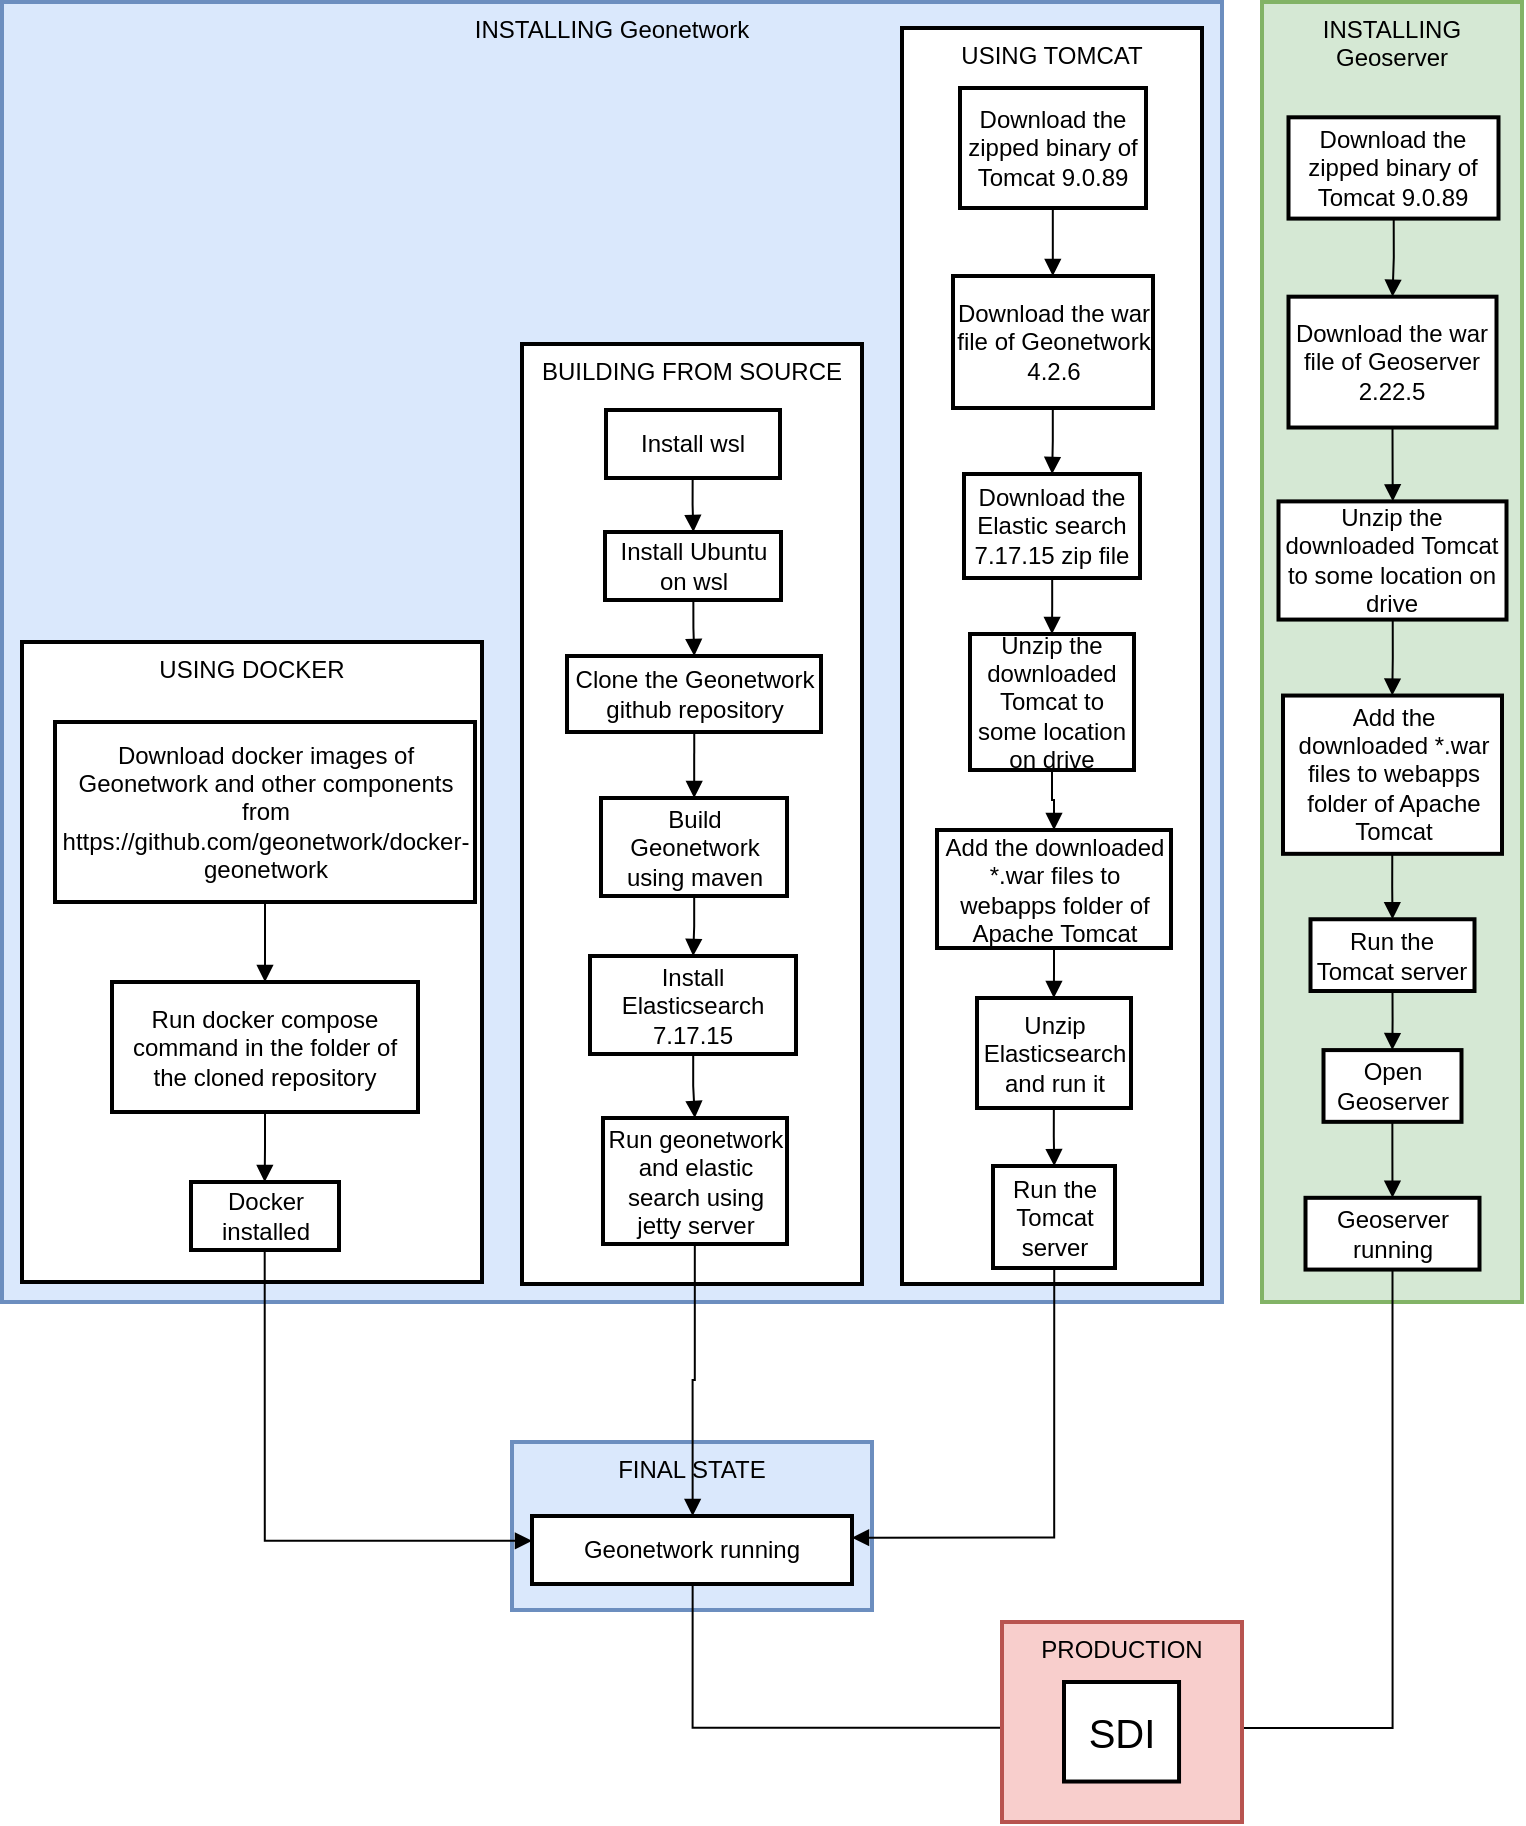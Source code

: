 <mxfile version="24.5.2" type="device">
  <diagram name="Page-1" id="isXZhm8HFzHV02_bONOq">
    <mxGraphModel dx="2390" dy="1230" grid="1" gridSize="10" guides="1" tooltips="1" connect="1" arrows="1" fold="1" page="1" pageScale="1" pageWidth="827" pageHeight="1169" background="none" math="0" shadow="0">
      <root>
        <mxCell id="0" />
        <mxCell id="1" parent="0" />
        <mxCell id="JEI96LDopRJbLZhXfAIj-11" value="INSTALLING Geonetwork" style="whiteSpace=wrap;strokeWidth=2;verticalAlign=top;fillColor=#dae8fc;strokeColor=#6c8ebf;" vertex="1" parent="1">
          <mxGeometry x="40" y="40" width="610" height="650" as="geometry" />
        </mxCell>
        <mxCell id="JEI96LDopRJbLZhXfAIj-57" value="" style="group" vertex="1" connectable="0" parent="1">
          <mxGeometry x="50" y="400" width="230" height="280" as="geometry" />
        </mxCell>
        <mxCell id="JEI96LDopRJbLZhXfAIj-12" value="USING DOCKER" style="whiteSpace=wrap;strokeWidth=2;verticalAlign=top;" vertex="1" parent="JEI96LDopRJbLZhXfAIj-57">
          <mxGeometry y="-40" width="230" height="320" as="geometry" />
        </mxCell>
        <mxCell id="JEI96LDopRJbLZhXfAIj-28" value="Run docker compose command in the folder of the cloned repository" style="whiteSpace=wrap;strokeWidth=2;" vertex="1" parent="JEI96LDopRJbLZhXfAIj-57">
          <mxGeometry x="45" y="130" width="153" height="65" as="geometry" />
        </mxCell>
        <mxCell id="JEI96LDopRJbLZhXfAIj-29" value="Download docker images of Geonetwork and other components from https://github.com/geonetwork/docker-geonetwork" style="whiteSpace=wrap;strokeWidth=2;" vertex="1" parent="JEI96LDopRJbLZhXfAIj-57">
          <mxGeometry x="16.5" width="210" height="90" as="geometry" />
        </mxCell>
        <mxCell id="JEI96LDopRJbLZhXfAIj-30" value="Docker installed" style="whiteSpace=wrap;strokeWidth=2;" vertex="1" parent="JEI96LDopRJbLZhXfAIj-57">
          <mxGeometry x="84.5" y="230" width="74" height="34" as="geometry" />
        </mxCell>
        <mxCell id="JEI96LDopRJbLZhXfAIj-33" value="" style="startArrow=none;endArrow=block;exitX=0.5;exitY=1;entryX=0.5;entryY=0;rounded=0;edgeStyle=orthogonalEdgeStyle;" edge="1" parent="JEI96LDopRJbLZhXfAIj-57" source="JEI96LDopRJbLZhXfAIj-29" target="JEI96LDopRJbLZhXfAIj-28">
          <mxGeometry relative="1" as="geometry" />
        </mxCell>
        <mxCell id="JEI96LDopRJbLZhXfAIj-34" value="" style="startArrow=none;endArrow=block;exitX=0.5;exitY=1;entryX=0.498;entryY=0;rounded=0;edgeStyle=orthogonalEdgeStyle;" edge="1" parent="JEI96LDopRJbLZhXfAIj-57" source="JEI96LDopRJbLZhXfAIj-28" target="JEI96LDopRJbLZhXfAIj-30">
          <mxGeometry relative="1" as="geometry" />
        </mxCell>
        <mxCell id="JEI96LDopRJbLZhXfAIj-60" value="" style="group" vertex="1" connectable="0" parent="1">
          <mxGeometry x="300" y="211" width="170" height="470" as="geometry" />
        </mxCell>
        <mxCell id="JEI96LDopRJbLZhXfAIj-13" value="BUILDING FROM SOURCE" style="whiteSpace=wrap;strokeWidth=2;verticalAlign=top;" vertex="1" parent="JEI96LDopRJbLZhXfAIj-60">
          <mxGeometry width="170" height="470" as="geometry" />
        </mxCell>
        <mxCell id="JEI96LDopRJbLZhXfAIj-22" value="Install Ubuntu on wsl" style="whiteSpace=wrap;strokeWidth=2;" vertex="1" parent="JEI96LDopRJbLZhXfAIj-60">
          <mxGeometry x="41.5" y="94" width="88" height="34" as="geometry" />
        </mxCell>
        <mxCell id="JEI96LDopRJbLZhXfAIj-23" value="Install wsl" style="whiteSpace=wrap;strokeWidth=2;" vertex="1" parent="JEI96LDopRJbLZhXfAIj-60">
          <mxGeometry x="42" y="33" width="87" height="34" as="geometry" />
        </mxCell>
        <mxCell id="JEI96LDopRJbLZhXfAIj-24" value="Clone the Geonetwork github repository" style="whiteSpace=wrap;strokeWidth=2;" vertex="1" parent="JEI96LDopRJbLZhXfAIj-60">
          <mxGeometry x="22.5" y="156" width="127" height="38" as="geometry" />
        </mxCell>
        <mxCell id="JEI96LDopRJbLZhXfAIj-25" value="Build Geonetwork using maven" style="whiteSpace=wrap;strokeWidth=2;" vertex="1" parent="JEI96LDopRJbLZhXfAIj-60">
          <mxGeometry x="39.5" y="227" width="93" height="49" as="geometry" />
        </mxCell>
        <mxCell id="JEI96LDopRJbLZhXfAIj-26" value="Install Elasticsearch 7.17.15" style="whiteSpace=wrap;strokeWidth=2;" vertex="1" parent="JEI96LDopRJbLZhXfAIj-60">
          <mxGeometry x="34" y="306" width="103" height="49" as="geometry" />
        </mxCell>
        <mxCell id="JEI96LDopRJbLZhXfAIj-27" value="Run geonetwork and elastic search using jetty server" style="whiteSpace=wrap;strokeWidth=2;" vertex="1" parent="JEI96LDopRJbLZhXfAIj-60">
          <mxGeometry x="40.5" y="387" width="92" height="63" as="geometry" />
        </mxCell>
        <mxCell id="JEI96LDopRJbLZhXfAIj-36" value="" style="startArrow=none;endArrow=block;exitX=0.498;exitY=1;entryX=0.502;entryY=0;rounded=0;edgeStyle=orthogonalEdgeStyle;" edge="1" parent="JEI96LDopRJbLZhXfAIj-60" source="JEI96LDopRJbLZhXfAIj-23" target="JEI96LDopRJbLZhXfAIj-22">
          <mxGeometry relative="1" as="geometry" />
        </mxCell>
        <mxCell id="JEI96LDopRJbLZhXfAIj-37" value="" style="startArrow=none;endArrow=block;exitX=0.502;exitY=1;entryX=0.501;entryY=0;rounded=0;edgeStyle=orthogonalEdgeStyle;" edge="1" parent="JEI96LDopRJbLZhXfAIj-60" source="JEI96LDopRJbLZhXfAIj-22" target="JEI96LDopRJbLZhXfAIj-24">
          <mxGeometry relative="1" as="geometry" />
        </mxCell>
        <mxCell id="JEI96LDopRJbLZhXfAIj-38" value="" style="startArrow=none;endArrow=block;exitX=0.501;exitY=1;entryX=0.501;entryY=0;rounded=0;edgeStyle=orthogonalEdgeStyle;" edge="1" parent="JEI96LDopRJbLZhXfAIj-60" source="JEI96LDopRJbLZhXfAIj-24" target="JEI96LDopRJbLZhXfAIj-25">
          <mxGeometry relative="1" as="geometry" />
        </mxCell>
        <mxCell id="JEI96LDopRJbLZhXfAIj-39" value="" style="startArrow=none;endArrow=block;exitX=0.501;exitY=1;entryX=0.501;entryY=0;rounded=0;edgeStyle=orthogonalEdgeStyle;" edge="1" parent="JEI96LDopRJbLZhXfAIj-60" source="JEI96LDopRJbLZhXfAIj-25" target="JEI96LDopRJbLZhXfAIj-26">
          <mxGeometry relative="1" as="geometry" />
        </mxCell>
        <mxCell id="JEI96LDopRJbLZhXfAIj-40" value="" style="startArrow=none;endArrow=block;exitX=0.501;exitY=1;entryX=0.499;entryY=0;rounded=0;edgeStyle=orthogonalEdgeStyle;" edge="1" parent="JEI96LDopRJbLZhXfAIj-60" source="JEI96LDopRJbLZhXfAIj-26" target="JEI96LDopRJbLZhXfAIj-27">
          <mxGeometry relative="1" as="geometry" />
        </mxCell>
        <mxCell id="JEI96LDopRJbLZhXfAIj-62" value="" style="group" vertex="1" connectable="0" parent="1">
          <mxGeometry x="490" y="53" width="150" height="628" as="geometry" />
        </mxCell>
        <mxCell id="JEI96LDopRJbLZhXfAIj-14" value="USING TOMCAT" style="whiteSpace=wrap;strokeWidth=2;verticalAlign=top;" vertex="1" parent="JEI96LDopRJbLZhXfAIj-62">
          <mxGeometry width="150" height="628" as="geometry" />
        </mxCell>
        <mxCell id="JEI96LDopRJbLZhXfAIj-15" value="Download the war file of Geonetwork 4.2.6" style="whiteSpace=wrap;strokeWidth=2;" vertex="1" parent="JEI96LDopRJbLZhXfAIj-62">
          <mxGeometry x="25.5" y="124" width="100" height="66" as="geometry" />
        </mxCell>
        <mxCell id="JEI96LDopRJbLZhXfAIj-16" value="Download the zipped binary of Tomcat 9.0.89" style="whiteSpace=wrap;strokeWidth=2;" vertex="1" parent="JEI96LDopRJbLZhXfAIj-62">
          <mxGeometry x="29" y="30" width="93" height="60" as="geometry" />
        </mxCell>
        <mxCell id="JEI96LDopRJbLZhXfAIj-17" value="Download the Elastic search 7.17.15 zip file" style="whiteSpace=wrap;strokeWidth=2;" vertex="1" parent="JEI96LDopRJbLZhXfAIj-62">
          <mxGeometry x="31" y="223" width="88" height="52" as="geometry" />
        </mxCell>
        <mxCell id="JEI96LDopRJbLZhXfAIj-18" value="Unzip the downloaded Tomcat to some location on drive" style="whiteSpace=wrap;strokeWidth=2;" vertex="1" parent="JEI96LDopRJbLZhXfAIj-62">
          <mxGeometry x="34" y="303" width="82" height="68" as="geometry" />
        </mxCell>
        <mxCell id="JEI96LDopRJbLZhXfAIj-19" value="Add the downloaded *.war files to webapps folder of Apache Tomcat" style="whiteSpace=wrap;strokeWidth=2;" vertex="1" parent="JEI96LDopRJbLZhXfAIj-62">
          <mxGeometry x="17.5" y="401" width="117" height="59" as="geometry" />
        </mxCell>
        <mxCell id="JEI96LDopRJbLZhXfAIj-20" value="Unzip Elasticsearch and run it" style="whiteSpace=wrap;strokeWidth=2;" vertex="1" parent="JEI96LDopRJbLZhXfAIj-62">
          <mxGeometry x="37.5" y="485" width="77" height="55" as="geometry" />
        </mxCell>
        <mxCell id="JEI96LDopRJbLZhXfAIj-21" value="Run the Tomcat server" style="whiteSpace=wrap;strokeWidth=2;" vertex="1" parent="JEI96LDopRJbLZhXfAIj-62">
          <mxGeometry x="45.5" y="569" width="61" height="51" as="geometry" />
        </mxCell>
        <mxCell id="JEI96LDopRJbLZhXfAIj-42" value="" style="startArrow=none;endArrow=block;exitX=0.499;exitY=1;entryX=0.499;entryY=0;rounded=0;edgeStyle=orthogonalEdgeStyle;" edge="1" parent="JEI96LDopRJbLZhXfAIj-62" source="JEI96LDopRJbLZhXfAIj-16" target="JEI96LDopRJbLZhXfAIj-15">
          <mxGeometry relative="1" as="geometry" />
        </mxCell>
        <mxCell id="JEI96LDopRJbLZhXfAIj-43" value="" style="startArrow=none;endArrow=block;exitX=0.499;exitY=1;entryX=0.501;entryY=0;rounded=0;edgeStyle=orthogonalEdgeStyle;" edge="1" parent="JEI96LDopRJbLZhXfAIj-62" source="JEI96LDopRJbLZhXfAIj-15" target="JEI96LDopRJbLZhXfAIj-17">
          <mxGeometry relative="1" as="geometry" />
        </mxCell>
        <mxCell id="JEI96LDopRJbLZhXfAIj-44" value="" style="startArrow=none;endArrow=block;exitX=0.501;exitY=1;entryX=0.5;entryY=0;rounded=0;edgeStyle=orthogonalEdgeStyle;" edge="1" parent="JEI96LDopRJbLZhXfAIj-62" source="JEI96LDopRJbLZhXfAIj-17" target="JEI96LDopRJbLZhXfAIj-18">
          <mxGeometry relative="1" as="geometry" />
        </mxCell>
        <mxCell id="JEI96LDopRJbLZhXfAIj-45" value="" style="startArrow=none;endArrow=block;exitX=0.5;exitY=1;entryX=0.5;entryY=0;rounded=0;edgeStyle=orthogonalEdgeStyle;" edge="1" parent="JEI96LDopRJbLZhXfAIj-62" source="JEI96LDopRJbLZhXfAIj-18" target="JEI96LDopRJbLZhXfAIj-19">
          <mxGeometry relative="1" as="geometry" />
        </mxCell>
        <mxCell id="JEI96LDopRJbLZhXfAIj-46" value="" style="startArrow=none;endArrow=block;exitX=0.5;exitY=1;entryX=0.499;entryY=0;rounded=0;edgeStyle=orthogonalEdgeStyle;" edge="1" parent="JEI96LDopRJbLZhXfAIj-62" source="JEI96LDopRJbLZhXfAIj-19" target="JEI96LDopRJbLZhXfAIj-20">
          <mxGeometry relative="1" as="geometry" />
        </mxCell>
        <mxCell id="JEI96LDopRJbLZhXfAIj-47" value="" style="startArrow=none;endArrow=block;exitX=0.499;exitY=1;entryX=0.502;entryY=0;rounded=0;edgeStyle=orthogonalEdgeStyle;" edge="1" parent="JEI96LDopRJbLZhXfAIj-62" source="JEI96LDopRJbLZhXfAIj-20" target="JEI96LDopRJbLZhXfAIj-21">
          <mxGeometry relative="1" as="geometry" />
        </mxCell>
        <mxCell id="JEI96LDopRJbLZhXfAIj-64" value="" style="group;fillColor=#dae8fc;strokeColor=#6c8ebf;" vertex="1" connectable="0" parent="1">
          <mxGeometry x="295" y="760" width="180" height="84" as="geometry" />
        </mxCell>
        <mxCell id="JEI96LDopRJbLZhXfAIj-31" value="FINAL STATE" style="whiteSpace=wrap;strokeWidth=2;verticalAlign=top;fillColor=#dae8fc;strokeColor=#6c8ebf;" vertex="1" parent="JEI96LDopRJbLZhXfAIj-64">
          <mxGeometry width="180" height="84" as="geometry" />
        </mxCell>
        <mxCell id="JEI96LDopRJbLZhXfAIj-32" value="Geonetwork running" style="whiteSpace=wrap;strokeWidth=2;" vertex="1" parent="JEI96LDopRJbLZhXfAIj-64">
          <mxGeometry x="10" y="37" width="160" height="34" as="geometry" />
        </mxCell>
        <mxCell id="JEI96LDopRJbLZhXfAIj-66" value="" style="group;fillColor=#d5e8d4;strokeColor=#82b366;" vertex="1" connectable="0" parent="1">
          <mxGeometry x="670" y="40" width="130" height="650" as="geometry" />
        </mxCell>
        <mxCell id="JEI96LDopRJbLZhXfAIj-3" value="INSTALLING Geoserver" style="whiteSpace=wrap;strokeWidth=2;verticalAlign=top;fillColor=#d5e8d4;strokeColor=#82b366;" vertex="1" parent="JEI96LDopRJbLZhXfAIj-66">
          <mxGeometry width="130" height="650" as="geometry" />
        </mxCell>
        <mxCell id="JEI96LDopRJbLZhXfAIj-4" value="Download the war file of Geoserver 2.22.5" style="whiteSpace=wrap;strokeWidth=2;" vertex="1" parent="JEI96LDopRJbLZhXfAIj-66">
          <mxGeometry x="13.25" y="147.341" width="104" height="65.422" as="geometry" />
        </mxCell>
        <mxCell id="JEI96LDopRJbLZhXfAIj-5" value="Download the zipped binary of Tomcat 9.0.89" style="whiteSpace=wrap;strokeWidth=2;" vertex="1" parent="JEI96LDopRJbLZhXfAIj-66">
          <mxGeometry x="13.25" y="57.649" width="105" height="50.649" as="geometry" />
        </mxCell>
        <mxCell id="JEI96LDopRJbLZhXfAIj-6" value="Unzip the downloaded Tomcat to some location on drive" style="whiteSpace=wrap;strokeWidth=2;" vertex="1" parent="JEI96LDopRJbLZhXfAIj-66">
          <mxGeometry x="8.25" y="249.695" width="114" height="59.091" as="geometry" />
        </mxCell>
        <mxCell id="JEI96LDopRJbLZhXfAIj-7" value="Add the downloaded *.war files to webapps folder of Apache Tomcat" style="whiteSpace=wrap;strokeWidth=2;" vertex="1" parent="JEI96LDopRJbLZhXfAIj-66">
          <mxGeometry x="10.5" y="346.773" width="109.5" height="79.14" as="geometry" />
        </mxCell>
        <mxCell id="JEI96LDopRJbLZhXfAIj-8" value="Run the Tomcat server" style="whiteSpace=wrap;strokeWidth=2;" vertex="1" parent="JEI96LDopRJbLZhXfAIj-66">
          <mxGeometry x="24.25" y="458.623" width="82" height="35.877" as="geometry" />
        </mxCell>
        <mxCell id="JEI96LDopRJbLZhXfAIj-9" value="Open Geoserver" style="whiteSpace=wrap;strokeWidth=2;" vertex="1" parent="JEI96LDopRJbLZhXfAIj-66">
          <mxGeometry x="30.75" y="524.045" width="69" height="35.877" as="geometry" />
        </mxCell>
        <mxCell id="JEI96LDopRJbLZhXfAIj-10" value="Geoserver running" style="whiteSpace=wrap;strokeWidth=2;" vertex="1" parent="JEI96LDopRJbLZhXfAIj-66">
          <mxGeometry x="21.75" y="597.909" width="87" height="35.877" as="geometry" />
        </mxCell>
        <mxCell id="JEI96LDopRJbLZhXfAIj-49" value="" style="startArrow=none;endArrow=block;exitX=0.501;exitY=1;entryX=0.5;entryY=0;rounded=0;edgeStyle=orthogonalEdgeStyle;" edge="1" parent="JEI96LDopRJbLZhXfAIj-66" source="JEI96LDopRJbLZhXfAIj-5" target="JEI96LDopRJbLZhXfAIj-4">
          <mxGeometry relative="1" as="geometry" />
        </mxCell>
        <mxCell id="JEI96LDopRJbLZhXfAIj-50" value="" style="startArrow=none;endArrow=block;exitX=0.5;exitY=1;entryX=0.501;entryY=0;rounded=0;edgeStyle=orthogonalEdgeStyle;" edge="1" parent="JEI96LDopRJbLZhXfAIj-66" source="JEI96LDopRJbLZhXfAIj-4" target="JEI96LDopRJbLZhXfAIj-6">
          <mxGeometry relative="1" as="geometry" />
        </mxCell>
        <mxCell id="JEI96LDopRJbLZhXfAIj-51" value="" style="startArrow=none;endArrow=block;exitX=0.501;exitY=1;entryX=0.499;entryY=0;rounded=0;edgeStyle=orthogonalEdgeStyle;" edge="1" parent="JEI96LDopRJbLZhXfAIj-66" source="JEI96LDopRJbLZhXfAIj-6" target="JEI96LDopRJbLZhXfAIj-7">
          <mxGeometry relative="1" as="geometry" />
        </mxCell>
        <mxCell id="JEI96LDopRJbLZhXfAIj-52" value="" style="startArrow=none;endArrow=block;exitX=0.499;exitY=1;entryX=0.5;entryY=0;rounded=0;edgeStyle=orthogonalEdgeStyle;" edge="1" parent="JEI96LDopRJbLZhXfAIj-66" source="JEI96LDopRJbLZhXfAIj-7" target="JEI96LDopRJbLZhXfAIj-8">
          <mxGeometry relative="1" as="geometry" />
        </mxCell>
        <mxCell id="JEI96LDopRJbLZhXfAIj-53" value="" style="startArrow=none;endArrow=block;exitX=0.5;exitY=1;entryX=0.499;entryY=0;rounded=0;edgeStyle=orthogonalEdgeStyle;" edge="1" parent="JEI96LDopRJbLZhXfAIj-66" source="JEI96LDopRJbLZhXfAIj-8" target="JEI96LDopRJbLZhXfAIj-9">
          <mxGeometry relative="1" as="geometry" />
        </mxCell>
        <mxCell id="JEI96LDopRJbLZhXfAIj-54" value="" style="startArrow=none;endArrow=block;exitX=0.499;exitY=1;entryX=0.5;entryY=0;rounded=0;edgeStyle=orthogonalEdgeStyle;" edge="1" parent="JEI96LDopRJbLZhXfAIj-66" source="JEI96LDopRJbLZhXfAIj-9" target="JEI96LDopRJbLZhXfAIj-10">
          <mxGeometry relative="1" as="geometry" />
        </mxCell>
        <mxCell id="JEI96LDopRJbLZhXfAIj-56" value="" style="startArrow=none;endArrow=block;exitX=0.5;exitY=1;entryX=1.003;entryY=0.461;rounded=0;edgeStyle=orthogonalEdgeStyle;" edge="1" parent="1" source="JEI96LDopRJbLZhXfAIj-10" target="JEI96LDopRJbLZhXfAIj-2">
          <mxGeometry relative="1" as="geometry" />
        </mxCell>
        <mxCell id="JEI96LDopRJbLZhXfAIj-48" value="" style="startArrow=none;endArrow=block;exitX=0.502;exitY=1;entryX=1.003;entryY=0.317;rounded=0;edgeStyle=orthogonalEdgeStyle;" edge="1" parent="1" source="JEI96LDopRJbLZhXfAIj-21" target="JEI96LDopRJbLZhXfAIj-32">
          <mxGeometry relative="1" as="geometry" />
        </mxCell>
        <mxCell id="JEI96LDopRJbLZhXfAIj-41" value="" style="startArrow=none;endArrow=block;exitX=0.499;exitY=1;entryX=0.502;entryY=0;rounded=0;edgeStyle=orthogonalEdgeStyle;" edge="1" parent="1" source="JEI96LDopRJbLZhXfAIj-27" target="JEI96LDopRJbLZhXfAIj-32">
          <mxGeometry relative="1" as="geometry" />
        </mxCell>
        <mxCell id="JEI96LDopRJbLZhXfAIj-35" value="" style="startArrow=none;endArrow=block;exitX=0.498;exitY=1;entryX=0.001;entryY=0.365;rounded=0;edgeStyle=orthogonalEdgeStyle;" edge="1" parent="1" source="JEI96LDopRJbLZhXfAIj-30" target="JEI96LDopRJbLZhXfAIj-32">
          <mxGeometry relative="1" as="geometry" />
        </mxCell>
        <mxCell id="JEI96LDopRJbLZhXfAIj-55" value="" style="startArrow=none;endArrow=block;exitX=0.502;exitY=1;entryX=0.003;entryY=0.461;rounded=0;edgeStyle=orthogonalEdgeStyle;" edge="1" parent="1" source="JEI96LDopRJbLZhXfAIj-32" target="JEI96LDopRJbLZhXfAIj-2">
          <mxGeometry relative="1" as="geometry" />
        </mxCell>
        <mxCell id="JEI96LDopRJbLZhXfAIj-1" value="PRODUCTION" style="whiteSpace=wrap;strokeWidth=2;verticalAlign=top;fillColor=#f8cecc;strokeColor=#b85450;" vertex="1" parent="1">
          <mxGeometry x="540" y="850" width="120" height="100" as="geometry" />
        </mxCell>
        <mxCell id="JEI96LDopRJbLZhXfAIj-67" style="edgeStyle=orthogonalEdgeStyle;rounded=0;orthogonalLoop=1;jettySize=auto;html=1;exitX=0;exitY=0.5;exitDx=0;exitDy=0;" edge="1" parent="1" source="JEI96LDopRJbLZhXfAIj-2">
          <mxGeometry relative="1" as="geometry">
            <mxPoint x="592.772" y="909.127" as="targetPoint" />
          </mxGeometry>
        </mxCell>
        <mxCell id="JEI96LDopRJbLZhXfAIj-2" value="SDI" style="whiteSpace=wrap;strokeWidth=2;fontSize=20;" vertex="1" parent="1">
          <mxGeometry x="571" y="880" width="57.52" height="49.76" as="geometry" />
        </mxCell>
      </root>
    </mxGraphModel>
  </diagram>
</mxfile>
